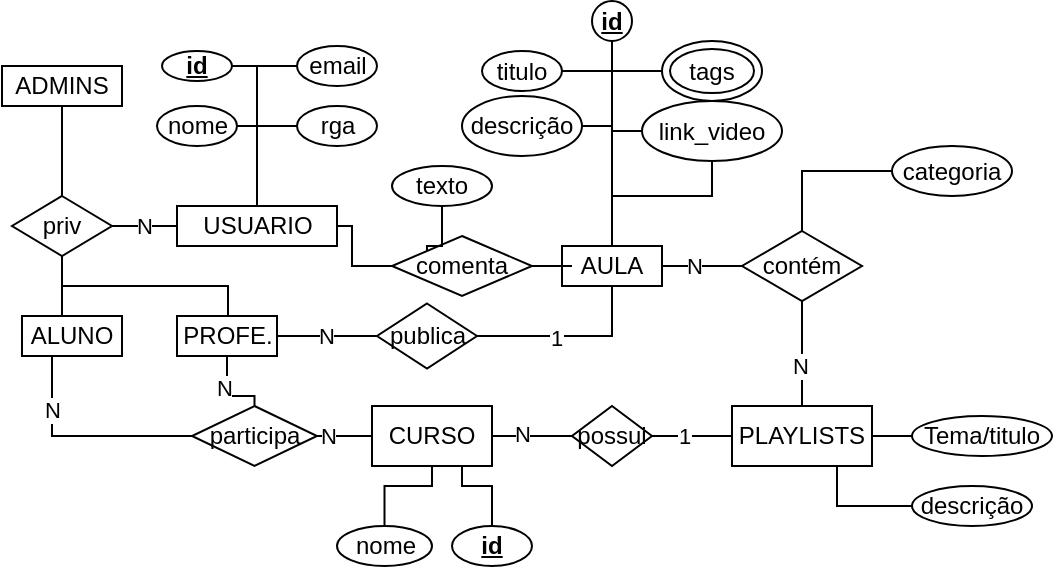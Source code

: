 <mxfile version="13.7.5" type="github">
  <diagram id="R2lEEEUBdFMjLlhIrx00" name="Page-1">
    <mxGraphModel dx="1422" dy="773" grid="1" gridSize="10" guides="1" tooltips="1" connect="1" arrows="1" fold="1" page="1" pageScale="1" pageWidth="850" pageHeight="1100" math="0" shadow="0" extFonts="Permanent Marker^https://fonts.googleapis.com/css?family=Permanent+Marker">
      <root>
        <mxCell id="0" />
        <mxCell id="1" parent="0" />
        <mxCell id="gfYy91exCEIch9DOiOkr-23" value="N" style="edgeStyle=orthogonalEdgeStyle;rounded=0;orthogonalLoop=1;jettySize=auto;html=1;exitX=0;exitY=0.5;exitDx=0;exitDy=0;entryX=1;entryY=0.5;entryDx=0;entryDy=0;endArrow=none;endFill=0;" parent="1" source="gfYy91exCEIch9DOiOkr-2" target="gfYy91exCEIch9DOiOkr-22" edge="1">
          <mxGeometry relative="1" as="geometry" />
        </mxCell>
        <mxCell id="gfYy91exCEIch9DOiOkr-2" value="USUARIO" style="rounded=0;whiteSpace=wrap;html=1;" parent="1" vertex="1">
          <mxGeometry x="342.5" y="150" width="80" height="20" as="geometry" />
        </mxCell>
        <mxCell id="gfYy91exCEIch9DOiOkr-14" style="edgeStyle=orthogonalEdgeStyle;rounded=0;orthogonalLoop=1;jettySize=auto;html=1;endArrow=none;endFill=0;exitX=1;exitY=0.5;exitDx=0;exitDy=0;" parent="1" source="gfYy91exCEIch9DOiOkr-3" edge="1">
          <mxGeometry relative="1" as="geometry">
            <mxPoint x="382.5" y="150" as="targetPoint" />
            <Array as="points">
              <mxPoint x="382.5" y="110" />
            </Array>
          </mxGeometry>
        </mxCell>
        <mxCell id="gfYy91exCEIch9DOiOkr-3" value="nome" style="ellipse;whiteSpace=wrap;html=1;" parent="1" vertex="1">
          <mxGeometry x="332.5" y="100" width="40" height="20" as="geometry" />
        </mxCell>
        <mxCell id="gfYy91exCEIch9DOiOkr-15" style="edgeStyle=orthogonalEdgeStyle;rounded=0;orthogonalLoop=1;jettySize=auto;html=1;endArrow=none;endFill=0;" parent="1" source="gfYy91exCEIch9DOiOkr-6" edge="1">
          <mxGeometry relative="1" as="geometry">
            <mxPoint x="382.5" y="140.0" as="targetPoint" />
          </mxGeometry>
        </mxCell>
        <mxCell id="gfYy91exCEIch9DOiOkr-6" value="email" style="ellipse;whiteSpace=wrap;html=1;" parent="1" vertex="1">
          <mxGeometry x="402.5" y="70" width="40" height="20" as="geometry" />
        </mxCell>
        <mxCell id="gfYy91exCEIch9DOiOkr-16" style="edgeStyle=orthogonalEdgeStyle;rounded=0;orthogonalLoop=1;jettySize=auto;html=1;endArrow=none;endFill=0;entryX=0.5;entryY=0;entryDx=0;entryDy=0;exitX=0;exitY=0.5;exitDx=0;exitDy=0;" parent="1" source="gfYy91exCEIch9DOiOkr-7" target="gfYy91exCEIch9DOiOkr-2" edge="1">
          <mxGeometry relative="1" as="geometry" />
        </mxCell>
        <mxCell id="gfYy91exCEIch9DOiOkr-7" value="rga" style="ellipse;whiteSpace=wrap;html=1;" parent="1" vertex="1">
          <mxGeometry x="402.5" y="100" width="40" height="20" as="geometry" />
        </mxCell>
        <mxCell id="gfYy91exCEIch9DOiOkr-21" value="ADMINS" style="rounded=0;whiteSpace=wrap;html=1;" parent="1" vertex="1">
          <mxGeometry x="255" y="80" width="60" height="20" as="geometry" />
        </mxCell>
        <mxCell id="gfYy91exCEIch9DOiOkr-24" style="edgeStyle=orthogonalEdgeStyle;rounded=0;orthogonalLoop=1;jettySize=auto;html=1;exitX=0.5;exitY=0;exitDx=0;exitDy=0;entryX=0.5;entryY=1;entryDx=0;entryDy=0;endArrow=none;endFill=0;" parent="1" source="gfYy91exCEIch9DOiOkr-22" target="gfYy91exCEIch9DOiOkr-21" edge="1">
          <mxGeometry relative="1" as="geometry" />
        </mxCell>
        <mxCell id="gfYy91exCEIch9DOiOkr-33" style="edgeStyle=orthogonalEdgeStyle;rounded=0;orthogonalLoop=1;jettySize=auto;html=1;endArrow=none;endFill=0;" parent="1" source="gfYy91exCEIch9DOiOkr-22" target="gfYy91exCEIch9DOiOkr-30" edge="1">
          <mxGeometry relative="1" as="geometry">
            <Array as="points">
              <mxPoint x="285" y="190" />
              <mxPoint x="368" y="190" />
            </Array>
          </mxGeometry>
        </mxCell>
        <mxCell id="gfYy91exCEIch9DOiOkr-34" style="edgeStyle=orthogonalEdgeStyle;rounded=0;orthogonalLoop=1;jettySize=auto;html=1;entryX=0.25;entryY=0;entryDx=0;entryDy=0;endArrow=none;endFill=0;" parent="1" source="gfYy91exCEIch9DOiOkr-22" target="gfYy91exCEIch9DOiOkr-29" edge="1">
          <mxGeometry relative="1" as="geometry">
            <Array as="points">
              <mxPoint x="285" y="205" />
            </Array>
          </mxGeometry>
        </mxCell>
        <mxCell id="gfYy91exCEIch9DOiOkr-22" value="priv" style="rhombus;whiteSpace=wrap;html=1;" parent="1" vertex="1">
          <mxGeometry x="260" y="145" width="50" height="30" as="geometry" />
        </mxCell>
        <mxCell id="gfYy91exCEIch9DOiOkr-27" style="edgeStyle=orthogonalEdgeStyle;rounded=0;orthogonalLoop=1;jettySize=auto;html=1;endArrow=none;endFill=0;" parent="1" source="gfYy91exCEIch9DOiOkr-8" edge="1">
          <mxGeometry relative="1" as="geometry">
            <mxPoint x="382.5" y="80" as="targetPoint" />
          </mxGeometry>
        </mxCell>
        <mxCell id="gfYy91exCEIch9DOiOkr-8" value="id" style="ellipse;whiteSpace=wrap;html=1;fontStyle=5" parent="1" vertex="1">
          <mxGeometry x="335" y="72.5" width="35" height="15" as="geometry" />
        </mxCell>
        <mxCell id="gfYy91exCEIch9DOiOkr-55" style="edgeStyle=orthogonalEdgeStyle;rounded=0;orthogonalLoop=1;jettySize=auto;html=1;endArrow=none;endFill=0;" parent="1" source="gfYy91exCEIch9DOiOkr-28" target="gfYy91exCEIch9DOiOkr-45" edge="1">
          <mxGeometry relative="1" as="geometry" />
        </mxCell>
        <mxCell id="gfYy91exCEIch9DOiOkr-71" value="N" style="edgeLabel;html=1;align=center;verticalAlign=middle;resizable=0;points=[];" parent="gfYy91exCEIch9DOiOkr-55" vertex="1" connectable="0">
          <mxGeometry x="-0.278" y="1" relative="1" as="geometry">
            <mxPoint as="offset" />
          </mxGeometry>
        </mxCell>
        <mxCell id="gfYy91exCEIch9DOiOkr-28" value="CURSO" style="rounded=0;whiteSpace=wrap;html=1;" parent="1" vertex="1">
          <mxGeometry x="440" y="250" width="60" height="30" as="geometry" />
        </mxCell>
        <mxCell id="gfYy91exCEIch9DOiOkr-41" style="edgeStyle=orthogonalEdgeStyle;rounded=0;orthogonalLoop=1;jettySize=auto;html=1;entryX=0;entryY=0.5;entryDx=0;entryDy=0;endArrow=none;endFill=0;" parent="1" source="gfYy91exCEIch9DOiOkr-29" target="gfYy91exCEIch9DOiOkr-40" edge="1">
          <mxGeometry relative="1" as="geometry">
            <Array as="points">
              <mxPoint x="280" y="265" />
            </Array>
          </mxGeometry>
        </mxCell>
        <mxCell id="gfYy91exCEIch9DOiOkr-68" value="N" style="edgeLabel;html=1;align=center;verticalAlign=middle;resizable=0;points=[];" parent="gfYy91exCEIch9DOiOkr-41" vertex="1" connectable="0">
          <mxGeometry x="-0.511" relative="1" as="geometry">
            <mxPoint as="offset" />
          </mxGeometry>
        </mxCell>
        <mxCell id="gfYy91exCEIch9DOiOkr-80" style="edgeStyle=orthogonalEdgeStyle;rounded=0;orthogonalLoop=1;jettySize=auto;html=1;endArrow=none;endFill=0;strokeColor=#000000;" parent="1" source="gfYy91exCEIch9DOiOkr-30" target="gfYy91exCEIch9DOiOkr-40" edge="1">
          <mxGeometry relative="1" as="geometry" />
        </mxCell>
        <mxCell id="gfYy91exCEIch9DOiOkr-81" value="N" style="edgeLabel;html=1;align=center;verticalAlign=middle;resizable=0;points=[];" parent="gfYy91exCEIch9DOiOkr-80" vertex="1" connectable="0">
          <mxGeometry x="-0.118" y="-1" relative="1" as="geometry">
            <mxPoint x="-1" y="-1" as="offset" />
          </mxGeometry>
        </mxCell>
        <mxCell id="gfYy91exCEIch9DOiOkr-83" value="N" style="edgeStyle=orthogonalEdgeStyle;rounded=0;orthogonalLoop=1;jettySize=auto;html=1;endArrow=none;endFill=0;strokeColor=#000000;" parent="1" source="gfYy91exCEIch9DOiOkr-30" target="gfYy91exCEIch9DOiOkr-82" edge="1">
          <mxGeometry relative="1" as="geometry" />
        </mxCell>
        <mxCell id="gfYy91exCEIch9DOiOkr-30" value="PROFE." style="rounded=0;whiteSpace=wrap;html=1;" parent="1" vertex="1">
          <mxGeometry x="342.5" y="205" width="50" height="20" as="geometry" />
        </mxCell>
        <mxCell id="gfYy91exCEIch9DOiOkr-44" style="edgeStyle=orthogonalEdgeStyle;rounded=0;orthogonalLoop=1;jettySize=auto;html=1;entryX=0;entryY=0.5;entryDx=0;entryDy=0;endArrow=none;endFill=0;" parent="1" source="gfYy91exCEIch9DOiOkr-40" target="gfYy91exCEIch9DOiOkr-28" edge="1">
          <mxGeometry relative="1" as="geometry" />
        </mxCell>
        <mxCell id="gfYy91exCEIch9DOiOkr-70" value="N" style="edgeLabel;html=1;align=center;verticalAlign=middle;resizable=0;points=[];" parent="gfYy91exCEIch9DOiOkr-44" vertex="1" connectable="0">
          <mxGeometry x="0.238" y="2" relative="1" as="geometry">
            <mxPoint x="-2" y="2" as="offset" />
          </mxGeometry>
        </mxCell>
        <mxCell id="gfYy91exCEIch9DOiOkr-40" value="participa" style="rhombus;whiteSpace=wrap;html=1;" parent="1" vertex="1">
          <mxGeometry x="350" y="250" width="62.5" height="30" as="geometry" />
        </mxCell>
        <mxCell id="gfYy91exCEIch9DOiOkr-57" style="edgeStyle=orthogonalEdgeStyle;rounded=0;orthogonalLoop=1;jettySize=auto;html=1;entryX=0;entryY=0.5;entryDx=0;entryDy=0;endArrow=none;endFill=0;" parent="1" source="gfYy91exCEIch9DOiOkr-45" target="gfYy91exCEIch9DOiOkr-54" edge="1">
          <mxGeometry relative="1" as="geometry" />
        </mxCell>
        <mxCell id="gfYy91exCEIch9DOiOkr-72" value="1" style="edgeLabel;html=1;align=center;verticalAlign=middle;resizable=0;points=[];" parent="gfYy91exCEIch9DOiOkr-57" vertex="1" connectable="0">
          <mxGeometry x="-0.236" relative="1" as="geometry">
            <mxPoint as="offset" />
          </mxGeometry>
        </mxCell>
        <mxCell id="gfYy91exCEIch9DOiOkr-45" value="possui" style="rhombus;whiteSpace=wrap;html=1;" parent="1" vertex="1">
          <mxGeometry x="540" y="250" width="40" height="30" as="geometry" />
        </mxCell>
        <mxCell id="gfYy91exCEIch9DOiOkr-46" value="AULA" style="rounded=0;whiteSpace=wrap;html=1;" parent="1" vertex="1">
          <mxGeometry x="535" y="170" width="50" height="20" as="geometry" />
        </mxCell>
        <mxCell id="gfYy91exCEIch9DOiOkr-61" style="edgeStyle=orthogonalEdgeStyle;rounded=0;orthogonalLoop=1;jettySize=auto;html=1;entryX=0.5;entryY=0;entryDx=0;entryDy=0;endArrow=none;endFill=0;" parent="1" source="gfYy91exCEIch9DOiOkr-47" target="gfYy91exCEIch9DOiOkr-46" edge="1">
          <mxGeometry relative="1" as="geometry">
            <Array as="points">
              <mxPoint x="560" y="145" />
            </Array>
          </mxGeometry>
        </mxCell>
        <mxCell id="Sie_ayYGBbEXEdw2lwNN-6" style="edgeStyle=orthogonalEdgeStyle;rounded=0;orthogonalLoop=1;jettySize=auto;html=1;entryX=0.5;entryY=0;entryDx=0;entryDy=0;endArrow=none;endFill=0;" edge="1" parent="1" source="gfYy91exCEIch9DOiOkr-47" target="gfYy91exCEIch9DOiOkr-46">
          <mxGeometry relative="1" as="geometry">
            <Array as="points">
              <mxPoint x="560" y="113" />
            </Array>
          </mxGeometry>
        </mxCell>
        <mxCell id="gfYy91exCEIch9DOiOkr-47" value="link_video" style="ellipse;whiteSpace=wrap;html=1;" parent="1" vertex="1">
          <mxGeometry x="575" y="97.5" width="70" height="30" as="geometry" />
        </mxCell>
        <mxCell id="gfYy91exCEIch9DOiOkr-62" style="edgeStyle=orthogonalEdgeStyle;rounded=0;orthogonalLoop=1;jettySize=auto;html=1;endArrow=none;endFill=0;" parent="1" source="gfYy91exCEIch9DOiOkr-48" target="gfYy91exCEIch9DOiOkr-46" edge="1">
          <mxGeometry relative="1" as="geometry">
            <Array as="points">
              <mxPoint x="560" y="110" />
            </Array>
          </mxGeometry>
        </mxCell>
        <mxCell id="gfYy91exCEIch9DOiOkr-48" value="descrição" style="ellipse;whiteSpace=wrap;html=1;" parent="1" vertex="1">
          <mxGeometry x="485" y="95" width="60" height="30" as="geometry" />
        </mxCell>
        <mxCell id="gfYy91exCEIch9DOiOkr-63" style="edgeStyle=orthogonalEdgeStyle;rounded=0;orthogonalLoop=1;jettySize=auto;html=1;entryX=0.5;entryY=0;entryDx=0;entryDy=0;endArrow=none;endFill=0;" parent="1" source="gfYy91exCEIch9DOiOkr-49" target="gfYy91exCEIch9DOiOkr-46" edge="1">
          <mxGeometry relative="1" as="geometry">
            <Array as="points">
              <mxPoint x="560" y="83" />
            </Array>
          </mxGeometry>
        </mxCell>
        <mxCell id="gfYy91exCEIch9DOiOkr-49" value="titulo" style="ellipse;whiteSpace=wrap;html=1;" parent="1" vertex="1">
          <mxGeometry x="495" y="72.5" width="40" height="20" as="geometry" />
        </mxCell>
        <mxCell id="gfYy91exCEIch9DOiOkr-64" style="edgeStyle=orthogonalEdgeStyle;rounded=0;orthogonalLoop=1;jettySize=auto;html=1;entryX=0.5;entryY=0;entryDx=0;entryDy=0;endArrow=none;endFill=0;" parent="1" source="gfYy91exCEIch9DOiOkr-50" target="gfYy91exCEIch9DOiOkr-46" edge="1">
          <mxGeometry relative="1" as="geometry">
            <Array as="points">
              <mxPoint x="560" y="60" />
            </Array>
          </mxGeometry>
        </mxCell>
        <mxCell id="gfYy91exCEIch9DOiOkr-50" value="id" style="ellipse;whiteSpace=wrap;html=1;fontStyle=5" parent="1" vertex="1">
          <mxGeometry x="550" y="47.5" width="20" height="20" as="geometry" />
        </mxCell>
        <mxCell id="gfYy91exCEIch9DOiOkr-65" style="edgeStyle=orthogonalEdgeStyle;rounded=0;orthogonalLoop=1;jettySize=auto;html=1;endArrow=none;endFill=0;" parent="1" source="gfYy91exCEIch9DOiOkr-53" edge="1">
          <mxGeometry relative="1" as="geometry">
            <mxPoint x="560" y="82.5" as="targetPoint" />
          </mxGeometry>
        </mxCell>
        <mxCell id="gfYy91exCEIch9DOiOkr-53" value="tags" style="ellipse;shape=doubleEllipse;whiteSpace=wrap;html=1;strokeColor=#000000;" parent="1" vertex="1">
          <mxGeometry x="585" y="67.5" width="50" height="30" as="geometry" />
        </mxCell>
        <mxCell id="gfYy91exCEIch9DOiOkr-54" value="PLAYLISTS" style="rounded=0;whiteSpace=wrap;html=1;strokeColor=#000000;" parent="1" vertex="1">
          <mxGeometry x="620" y="250" width="70" height="30" as="geometry" />
        </mxCell>
        <mxCell id="gfYy91exCEIch9DOiOkr-59" style="edgeStyle=orthogonalEdgeStyle;rounded=0;orthogonalLoop=1;jettySize=auto;html=1;endArrow=none;endFill=0;" parent="1" source="gfYy91exCEIch9DOiOkr-58" target="gfYy91exCEIch9DOiOkr-46" edge="1">
          <mxGeometry relative="1" as="geometry" />
        </mxCell>
        <mxCell id="gfYy91exCEIch9DOiOkr-74" value="N" style="edgeLabel;html=1;align=center;verticalAlign=middle;resizable=0;points=[];" parent="gfYy91exCEIch9DOiOkr-59" vertex="1" connectable="0">
          <mxGeometry x="0.208" relative="1" as="geometry">
            <mxPoint as="offset" />
          </mxGeometry>
        </mxCell>
        <mxCell id="gfYy91exCEIch9DOiOkr-60" style="edgeStyle=orthogonalEdgeStyle;rounded=0;orthogonalLoop=1;jettySize=auto;html=1;endArrow=none;endFill=0;" parent="1" source="gfYy91exCEIch9DOiOkr-58" target="gfYy91exCEIch9DOiOkr-54" edge="1">
          <mxGeometry relative="1" as="geometry" />
        </mxCell>
        <mxCell id="gfYy91exCEIch9DOiOkr-73" value="N" style="edgeLabel;html=1;align=center;verticalAlign=middle;resizable=0;points=[];" parent="gfYy91exCEIch9DOiOkr-60" vertex="1" connectable="0">
          <mxGeometry x="0.238" y="-1" relative="1" as="geometry">
            <mxPoint as="offset" />
          </mxGeometry>
        </mxCell>
        <mxCell id="gfYy91exCEIch9DOiOkr-58" value="contém" style="rhombus;whiteSpace=wrap;html=1;strokeColor=#000000;" parent="1" vertex="1">
          <mxGeometry x="625" y="162.5" width="60" height="35" as="geometry" />
        </mxCell>
        <mxCell id="gfYy91exCEIch9DOiOkr-29" value="ALUNO" style="rounded=0;whiteSpace=wrap;html=1;" parent="1" vertex="1">
          <mxGeometry x="265" y="205" width="50" height="20" as="geometry" />
        </mxCell>
        <mxCell id="gfYy91exCEIch9DOiOkr-84" style="edgeStyle=orthogonalEdgeStyle;rounded=0;orthogonalLoop=1;jettySize=auto;html=1;endArrow=none;endFill=0;strokeColor=#000000;" parent="1" source="gfYy91exCEIch9DOiOkr-82" target="gfYy91exCEIch9DOiOkr-46" edge="1">
          <mxGeometry relative="1" as="geometry" />
        </mxCell>
        <mxCell id="gfYy91exCEIch9DOiOkr-85" value="1" style="edgeLabel;html=1;align=center;verticalAlign=middle;resizable=0;points=[];" parent="gfYy91exCEIch9DOiOkr-84" vertex="1" connectable="0">
          <mxGeometry x="-0.143" y="-1" relative="1" as="geometry">
            <mxPoint as="offset" />
          </mxGeometry>
        </mxCell>
        <mxCell id="gfYy91exCEIch9DOiOkr-82" value="publica" style="rhombus;whiteSpace=wrap;html=1;strokeColor=#000000;" parent="1" vertex="1">
          <mxGeometry x="442.5" y="198.75" width="50" height="32.5" as="geometry" />
        </mxCell>
        <mxCell id="gfYy91exCEIch9DOiOkr-89" style="edgeStyle=orthogonalEdgeStyle;rounded=0;orthogonalLoop=1;jettySize=auto;html=1;endArrow=none;endFill=0;strokeColor=#000000;" parent="1" source="gfYy91exCEIch9DOiOkr-86" target="gfYy91exCEIch9DOiOkr-54" edge="1">
          <mxGeometry relative="1" as="geometry" />
        </mxCell>
        <mxCell id="gfYy91exCEIch9DOiOkr-86" value="Tema/titulo" style="ellipse;whiteSpace=wrap;html=1;strokeColor=#000000;" parent="1" vertex="1">
          <mxGeometry x="710" y="255" width="70" height="20" as="geometry" />
        </mxCell>
        <mxCell id="gfYy91exCEIch9DOiOkr-88" style="edgeStyle=orthogonalEdgeStyle;rounded=0;orthogonalLoop=1;jettySize=auto;html=1;entryX=0.75;entryY=1;entryDx=0;entryDy=0;endArrow=none;endFill=0;strokeColor=#000000;" parent="1" source="gfYy91exCEIch9DOiOkr-87" target="gfYy91exCEIch9DOiOkr-54" edge="1">
          <mxGeometry relative="1" as="geometry" />
        </mxCell>
        <mxCell id="gfYy91exCEIch9DOiOkr-87" value="descrição" style="ellipse;whiteSpace=wrap;html=1;strokeColor=#000000;" parent="1" vertex="1">
          <mxGeometry x="710" y="290" width="60" height="20" as="geometry" />
        </mxCell>
        <mxCell id="gfYy91exCEIch9DOiOkr-93" style="edgeStyle=orthogonalEdgeStyle;rounded=0;orthogonalLoop=1;jettySize=auto;html=1;endArrow=none;endFill=0;strokeColor=#000000;" parent="1" source="gfYy91exCEIch9DOiOkr-90" target="gfYy91exCEIch9DOiOkr-28" edge="1">
          <mxGeometry relative="1" as="geometry" />
        </mxCell>
        <mxCell id="gfYy91exCEIch9DOiOkr-90" value="nome" style="ellipse;whiteSpace=wrap;html=1;strokeColor=#000000;" parent="1" vertex="1">
          <mxGeometry x="422.5" y="310" width="47.5" height="20" as="geometry" />
        </mxCell>
        <mxCell id="gfYy91exCEIch9DOiOkr-92" style="edgeStyle=orthogonalEdgeStyle;rounded=0;orthogonalLoop=1;jettySize=auto;html=1;entryX=0.75;entryY=1;entryDx=0;entryDy=0;endArrow=none;endFill=0;strokeColor=#000000;" parent="1" source="gfYy91exCEIch9DOiOkr-91" target="gfYy91exCEIch9DOiOkr-28" edge="1">
          <mxGeometry relative="1" as="geometry" />
        </mxCell>
        <mxCell id="gfYy91exCEIch9DOiOkr-91" value="id" style="ellipse;whiteSpace=wrap;html=1;strokeColor=#000000;fontStyle=5" parent="1" vertex="1">
          <mxGeometry x="480" y="310" width="40" height="20" as="geometry" />
        </mxCell>
        <mxCell id="Sie_ayYGBbEXEdw2lwNN-7" style="edgeStyle=orthogonalEdgeStyle;rounded=0;orthogonalLoop=1;jettySize=auto;html=1;entryX=0.5;entryY=0;entryDx=0;entryDy=0;endArrow=none;endFill=0;" edge="1" parent="1" source="gfYy91exCEIch9DOiOkr-96" target="gfYy91exCEIch9DOiOkr-58">
          <mxGeometry relative="1" as="geometry" />
        </mxCell>
        <mxCell id="gfYy91exCEIch9DOiOkr-96" value="categoria" style="ellipse;whiteSpace=wrap;html=1;strokeColor=#000000;" parent="1" vertex="1">
          <mxGeometry x="700" y="120" width="60" height="25" as="geometry" />
        </mxCell>
        <mxCell id="Sie_ayYGBbEXEdw2lwNN-2" style="edgeStyle=orthogonalEdgeStyle;rounded=0;orthogonalLoop=1;jettySize=auto;html=1;entryX=0;entryY=0.5;entryDx=0;entryDy=0;endArrow=none;endFill=0;" edge="1" parent="1" source="Sie_ayYGBbEXEdw2lwNN-1" target="gfYy91exCEIch9DOiOkr-46">
          <mxGeometry relative="1" as="geometry" />
        </mxCell>
        <mxCell id="Sie_ayYGBbEXEdw2lwNN-3" style="edgeStyle=orthogonalEdgeStyle;rounded=0;orthogonalLoop=1;jettySize=auto;html=1;entryX=1;entryY=0.5;entryDx=0;entryDy=0;endArrow=none;endFill=0;" edge="1" parent="1" source="Sie_ayYGBbEXEdw2lwNN-1" target="gfYy91exCEIch9DOiOkr-2">
          <mxGeometry relative="1" as="geometry" />
        </mxCell>
        <mxCell id="Sie_ayYGBbEXEdw2lwNN-1" value="comenta" style="rhombus;whiteSpace=wrap;html=1;" vertex="1" parent="1">
          <mxGeometry x="450" y="165" width="70" height="30" as="geometry" />
        </mxCell>
        <mxCell id="Sie_ayYGBbEXEdw2lwNN-5" style="edgeStyle=orthogonalEdgeStyle;rounded=0;orthogonalLoop=1;jettySize=auto;html=1;entryX=0;entryY=0;entryDx=0;entryDy=0;endArrow=none;endFill=0;" edge="1" parent="1" source="Sie_ayYGBbEXEdw2lwNN-4" target="Sie_ayYGBbEXEdw2lwNN-1">
          <mxGeometry relative="1" as="geometry" />
        </mxCell>
        <mxCell id="Sie_ayYGBbEXEdw2lwNN-4" value="texto" style="ellipse;whiteSpace=wrap;html=1;" vertex="1" parent="1">
          <mxGeometry x="450" y="130" width="50" height="20" as="geometry" />
        </mxCell>
      </root>
    </mxGraphModel>
  </diagram>
</mxfile>
